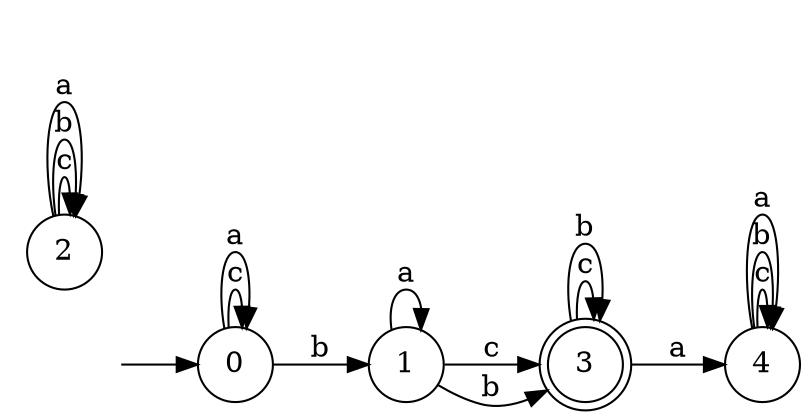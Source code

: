 digraph {
  rankdir=LR;
  0 [label="0", shape = circle];
  0 -> 0 [label="c"];
  0 -> 1 [label="b"];
  0 -> 0 [label="a"];
  1 [label="1", shape = circle];
  1 -> 3 [label="c"];
  1 -> 3 [label="b"];
  1 -> 1 [label="a"];
  2 [label="2", shape = circle];
  2 -> 2 [label="c"];
  2 -> 2 [label="b"];
  2 -> 2 [label="a"];
  3 [label="3", shape = doublecircle];
  3 -> 3 [label="c"];
  3 -> 3 [label="b"];
  3 -> 4 [label="a"];
  4 [label="4", shape = circle];
  4 -> 4 [label="c"];
  4 -> 4 [label="b"];
  4 -> 4 [label="a"];
  5 [label="", shape = plaintext];
  5 -> 0 [label=""];
}
